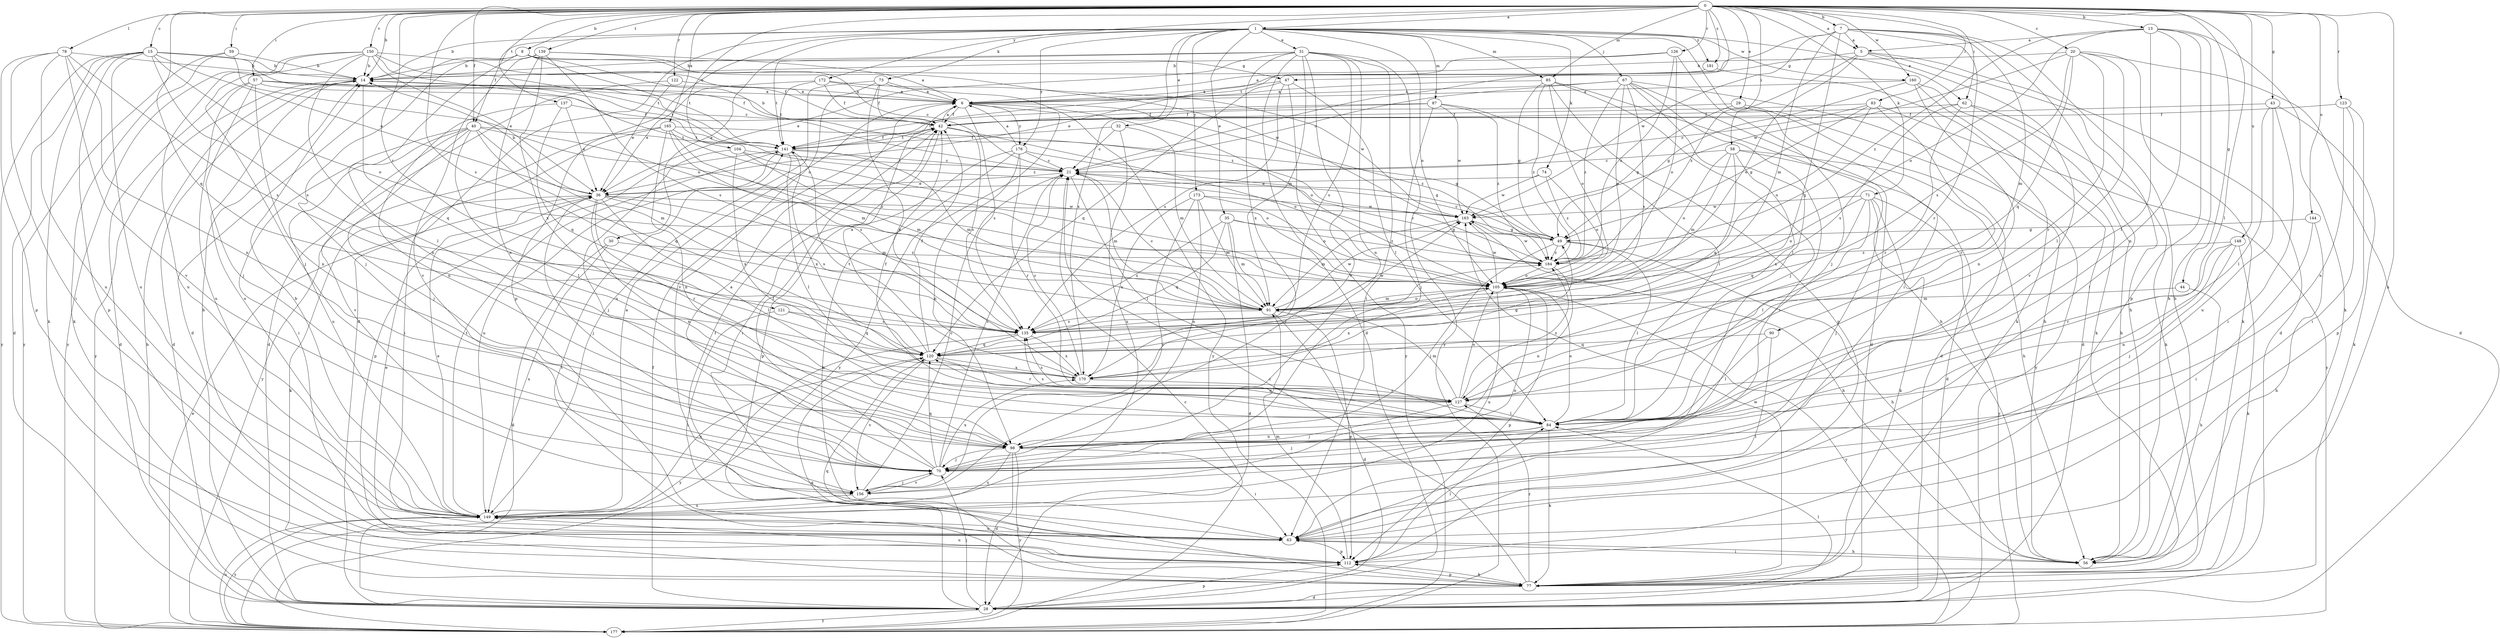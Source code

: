 strict digraph  {
0;
1;
5;
6;
7;
8;
13;
14;
15;
20;
21;
28;
29;
30;
31;
32;
35;
36;
40;
42;
43;
44;
47;
49;
56;
57;
58;
59;
62;
63;
67;
70;
71;
73;
74;
77;
78;
83;
84;
85;
87;
90;
91;
98;
104;
105;
112;
120;
121;
122;
123;
126;
127;
135;
137;
139;
141;
144;
148;
149;
150;
156;
160;
163;
165;
170;
172;
173;
176;
177;
181;
184;
0 -> 1  [label=a];
0 -> 5  [label=a];
0 -> 7  [label=b];
0 -> 8  [label=b];
0 -> 13  [label=b];
0 -> 14  [label=b];
0 -> 15  [label=c];
0 -> 20  [label=c];
0 -> 21  [label=c];
0 -> 29  [label=e];
0 -> 40  [label=f];
0 -> 43  [label=g];
0 -> 44  [label=g];
0 -> 56  [label=h];
0 -> 57  [label=i];
0 -> 58  [label=i];
0 -> 59  [label=i];
0 -> 62  [label=i];
0 -> 71  [label=k];
0 -> 78  [label=l];
0 -> 83  [label=l];
0 -> 84  [label=l];
0 -> 85  [label=m];
0 -> 104  [label=o];
0 -> 120  [label=q];
0 -> 121  [label=r];
0 -> 122  [label=r];
0 -> 123  [label=r];
0 -> 126  [label=r];
0 -> 135  [label=s];
0 -> 137  [label=t];
0 -> 139  [label=t];
0 -> 144  [label=u];
0 -> 148  [label=u];
0 -> 150  [label=v];
0 -> 160  [label=w];
0 -> 165  [label=x];
0 -> 172  [label=y];
0 -> 181  [label=z];
1 -> 14  [label=b];
1 -> 28  [label=d];
1 -> 30  [label=e];
1 -> 31  [label=e];
1 -> 32  [label=e];
1 -> 35  [label=e];
1 -> 40  [label=f];
1 -> 63  [label=i];
1 -> 67  [label=j];
1 -> 73  [label=k];
1 -> 74  [label=k];
1 -> 85  [label=m];
1 -> 87  [label=m];
1 -> 105  [label=o];
1 -> 112  [label=p];
1 -> 160  [label=w];
1 -> 170  [label=x];
1 -> 173  [label=y];
1 -> 176  [label=y];
1 -> 181  [label=z];
1 -> 62  [label=a];
5 -> 28  [label=d];
5 -> 47  [label=g];
5 -> 56  [label=h];
5 -> 105  [label=o];
5 -> 156  [label=v];
5 -> 184  [label=z];
6 -> 42  [label=f];
6 -> 105  [label=o];
6 -> 135  [label=s];
6 -> 176  [label=y];
6 -> 177  [label=y];
6 -> 184  [label=z];
7 -> 5  [label=a];
7 -> 56  [label=h];
7 -> 63  [label=i];
7 -> 90  [label=m];
7 -> 91  [label=m];
7 -> 120  [label=q];
7 -> 127  [label=r];
7 -> 141  [label=t];
7 -> 163  [label=w];
8 -> 28  [label=d];
8 -> 47  [label=g];
8 -> 70  [label=j];
8 -> 98  [label=n];
8 -> 141  [label=t];
8 -> 163  [label=w];
8 -> 184  [label=z];
13 -> 5  [label=a];
13 -> 56  [label=h];
13 -> 77  [label=k];
13 -> 84  [label=l];
13 -> 98  [label=n];
13 -> 105  [label=o];
13 -> 112  [label=p];
13 -> 184  [label=z];
14 -> 6  [label=a];
14 -> 28  [label=d];
14 -> 120  [label=q];
14 -> 149  [label=u];
14 -> 177  [label=y];
15 -> 14  [label=b];
15 -> 21  [label=c];
15 -> 28  [label=d];
15 -> 36  [label=e];
15 -> 77  [label=k];
15 -> 105  [label=o];
15 -> 112  [label=p];
15 -> 135  [label=s];
15 -> 149  [label=u];
15 -> 177  [label=y];
20 -> 14  [label=b];
20 -> 28  [label=d];
20 -> 77  [label=k];
20 -> 84  [label=l];
20 -> 120  [label=q];
20 -> 127  [label=r];
20 -> 135  [label=s];
20 -> 163  [label=w];
21 -> 36  [label=e];
21 -> 84  [label=l];
21 -> 91  [label=m];
28 -> 14  [label=b];
28 -> 42  [label=f];
28 -> 70  [label=j];
28 -> 84  [label=l];
28 -> 112  [label=p];
28 -> 120  [label=q];
28 -> 177  [label=y];
29 -> 28  [label=d];
29 -> 42  [label=f];
29 -> 49  [label=g];
29 -> 177  [label=y];
30 -> 28  [label=d];
30 -> 149  [label=u];
30 -> 184  [label=z];
31 -> 14  [label=b];
31 -> 28  [label=d];
31 -> 36  [label=e];
31 -> 63  [label=i];
31 -> 91  [label=m];
31 -> 98  [label=n];
31 -> 135  [label=s];
31 -> 141  [label=t];
31 -> 156  [label=v];
31 -> 170  [label=x];
31 -> 177  [label=y];
32 -> 21  [label=c];
32 -> 91  [label=m];
32 -> 141  [label=t];
32 -> 149  [label=u];
35 -> 28  [label=d];
35 -> 49  [label=g];
35 -> 91  [label=m];
35 -> 120  [label=q];
35 -> 135  [label=s];
35 -> 184  [label=z];
36 -> 14  [label=b];
36 -> 70  [label=j];
36 -> 77  [label=k];
36 -> 84  [label=l];
36 -> 91  [label=m];
36 -> 98  [label=n];
36 -> 127  [label=r];
36 -> 135  [label=s];
36 -> 163  [label=w];
40 -> 63  [label=i];
40 -> 70  [label=j];
40 -> 84  [label=l];
40 -> 91  [label=m];
40 -> 105  [label=o];
40 -> 120  [label=q];
40 -> 141  [label=t];
40 -> 149  [label=u];
40 -> 156  [label=v];
42 -> 6  [label=a];
42 -> 14  [label=b];
42 -> 63  [label=i];
42 -> 105  [label=o];
42 -> 135  [label=s];
42 -> 141  [label=t];
43 -> 42  [label=f];
43 -> 63  [label=i];
43 -> 77  [label=k];
43 -> 84  [label=l];
43 -> 149  [label=u];
44 -> 56  [label=h];
44 -> 91  [label=m];
47 -> 6  [label=a];
47 -> 84  [label=l];
47 -> 120  [label=q];
47 -> 135  [label=s];
47 -> 177  [label=y];
49 -> 21  [label=c];
49 -> 56  [label=h];
49 -> 70  [label=j];
49 -> 84  [label=l];
49 -> 184  [label=z];
56 -> 63  [label=i];
57 -> 6  [label=a];
57 -> 28  [label=d];
57 -> 42  [label=f];
57 -> 70  [label=j];
57 -> 98  [label=n];
57 -> 141  [label=t];
57 -> 149  [label=u];
57 -> 184  [label=z];
58 -> 21  [label=c];
58 -> 28  [label=d];
58 -> 56  [label=h];
58 -> 91  [label=m];
58 -> 105  [label=o];
58 -> 120  [label=q];
58 -> 170  [label=x];
59 -> 14  [label=b];
59 -> 77  [label=k];
59 -> 105  [label=o];
59 -> 177  [label=y];
62 -> 42  [label=f];
62 -> 56  [label=h];
62 -> 77  [label=k];
62 -> 127  [label=r];
62 -> 135  [label=s];
63 -> 14  [label=b];
63 -> 36  [label=e];
63 -> 42  [label=f];
63 -> 56  [label=h];
63 -> 112  [label=p];
63 -> 149  [label=u];
67 -> 6  [label=a];
67 -> 21  [label=c];
67 -> 28  [label=d];
67 -> 56  [label=h];
67 -> 63  [label=i];
67 -> 84  [label=l];
67 -> 105  [label=o];
67 -> 135  [label=s];
67 -> 184  [label=z];
70 -> 6  [label=a];
70 -> 21  [label=c];
70 -> 42  [label=f];
70 -> 120  [label=q];
70 -> 156  [label=v];
70 -> 170  [label=x];
71 -> 70  [label=j];
71 -> 77  [label=k];
71 -> 84  [label=l];
71 -> 105  [label=o];
71 -> 120  [label=q];
71 -> 163  [label=w];
71 -> 177  [label=y];
73 -> 6  [label=a];
73 -> 42  [label=f];
73 -> 149  [label=u];
73 -> 156  [label=v];
73 -> 170  [label=x];
73 -> 177  [label=y];
74 -> 36  [label=e];
74 -> 105  [label=o];
74 -> 163  [label=w];
74 -> 184  [label=z];
77 -> 21  [label=c];
77 -> 28  [label=d];
77 -> 112  [label=p];
77 -> 120  [label=q];
77 -> 127  [label=r];
77 -> 141  [label=t];
77 -> 163  [label=w];
78 -> 14  [label=b];
78 -> 63  [label=i];
78 -> 98  [label=n];
78 -> 112  [label=p];
78 -> 135  [label=s];
78 -> 149  [label=u];
78 -> 156  [label=v];
83 -> 21  [label=c];
83 -> 42  [label=f];
83 -> 49  [label=g];
83 -> 105  [label=o];
83 -> 127  [label=r];
83 -> 177  [label=y];
84 -> 70  [label=j];
84 -> 77  [label=k];
84 -> 98  [label=n];
84 -> 105  [label=o];
84 -> 120  [label=q];
84 -> 135  [label=s];
85 -> 6  [label=a];
85 -> 49  [label=g];
85 -> 56  [label=h];
85 -> 70  [label=j];
85 -> 105  [label=o];
85 -> 112  [label=p];
85 -> 184  [label=z];
87 -> 42  [label=f];
87 -> 70  [label=j];
87 -> 84  [label=l];
87 -> 141  [label=t];
87 -> 163  [label=w];
87 -> 184  [label=z];
90 -> 63  [label=i];
90 -> 84  [label=l];
90 -> 120  [label=q];
91 -> 21  [label=c];
91 -> 28  [label=d];
91 -> 105  [label=o];
91 -> 112  [label=p];
91 -> 135  [label=s];
91 -> 163  [label=w];
98 -> 28  [label=d];
98 -> 63  [label=i];
98 -> 70  [label=j];
98 -> 149  [label=u];
98 -> 177  [label=y];
104 -> 21  [label=c];
104 -> 70  [label=j];
104 -> 91  [label=m];
104 -> 105  [label=o];
104 -> 170  [label=x];
105 -> 91  [label=m];
105 -> 112  [label=p];
105 -> 149  [label=u];
105 -> 163  [label=w];
105 -> 170  [label=x];
105 -> 177  [label=y];
112 -> 77  [label=k];
112 -> 84  [label=l];
112 -> 91  [label=m];
112 -> 149  [label=u];
120 -> 6  [label=a];
120 -> 42  [label=f];
120 -> 127  [label=r];
120 -> 149  [label=u];
120 -> 156  [label=v];
120 -> 170  [label=x];
121 -> 63  [label=i];
121 -> 120  [label=q];
121 -> 135  [label=s];
122 -> 6  [label=a];
122 -> 28  [label=d];
122 -> 36  [label=e];
123 -> 42  [label=f];
123 -> 63  [label=i];
123 -> 98  [label=n];
123 -> 112  [label=p];
126 -> 14  [label=b];
126 -> 36  [label=e];
126 -> 70  [label=j];
126 -> 105  [label=o];
126 -> 184  [label=z];
127 -> 42  [label=f];
127 -> 70  [label=j];
127 -> 84  [label=l];
127 -> 91  [label=m];
127 -> 105  [label=o];
127 -> 135  [label=s];
127 -> 184  [label=z];
135 -> 120  [label=q];
135 -> 163  [label=w];
135 -> 170  [label=x];
135 -> 177  [label=y];
137 -> 36  [label=e];
137 -> 42  [label=f];
137 -> 98  [label=n];
137 -> 120  [label=q];
139 -> 6  [label=a];
139 -> 14  [label=b];
139 -> 21  [label=c];
139 -> 98  [label=n];
139 -> 135  [label=s];
139 -> 156  [label=v];
139 -> 170  [label=x];
141 -> 21  [label=c];
141 -> 42  [label=f];
141 -> 84  [label=l];
141 -> 91  [label=m];
141 -> 112  [label=p];
141 -> 149  [label=u];
141 -> 170  [label=x];
144 -> 49  [label=g];
144 -> 56  [label=h];
144 -> 63  [label=i];
148 -> 70  [label=j];
148 -> 77  [label=k];
148 -> 98  [label=n];
148 -> 127  [label=r];
148 -> 184  [label=z];
149 -> 6  [label=a];
149 -> 14  [label=b];
149 -> 36  [label=e];
149 -> 63  [label=i];
149 -> 141  [label=t];
149 -> 177  [label=y];
150 -> 14  [label=b];
150 -> 36  [label=e];
150 -> 42  [label=f];
150 -> 70  [label=j];
150 -> 84  [label=l];
150 -> 105  [label=o];
150 -> 141  [label=t];
150 -> 149  [label=u];
150 -> 177  [label=y];
156 -> 21  [label=c];
156 -> 70  [label=j];
156 -> 105  [label=o];
156 -> 149  [label=u];
160 -> 6  [label=a];
160 -> 28  [label=d];
160 -> 49  [label=g];
160 -> 77  [label=k];
160 -> 98  [label=n];
163 -> 49  [label=g];
163 -> 56  [label=h];
163 -> 91  [label=m];
165 -> 49  [label=g];
165 -> 63  [label=i];
165 -> 91  [label=m];
165 -> 98  [label=n];
165 -> 135  [label=s];
165 -> 141  [label=t];
165 -> 177  [label=y];
170 -> 21  [label=c];
170 -> 49  [label=g];
170 -> 127  [label=r];
170 -> 141  [label=t];
170 -> 184  [label=z];
172 -> 6  [label=a];
172 -> 36  [label=e];
172 -> 42  [label=f];
172 -> 141  [label=t];
172 -> 163  [label=w];
173 -> 91  [label=m];
173 -> 98  [label=n];
173 -> 105  [label=o];
173 -> 156  [label=v];
173 -> 163  [label=w];
173 -> 170  [label=x];
176 -> 6  [label=a];
176 -> 21  [label=c];
176 -> 49  [label=g];
176 -> 77  [label=k];
176 -> 98  [label=n];
176 -> 112  [label=p];
176 -> 127  [label=r];
177 -> 21  [label=c];
177 -> 36  [label=e];
177 -> 149  [label=u];
181 -> 6  [label=a];
181 -> 77  [label=k];
184 -> 21  [label=c];
184 -> 98  [label=n];
184 -> 105  [label=o];
184 -> 163  [label=w];
}

